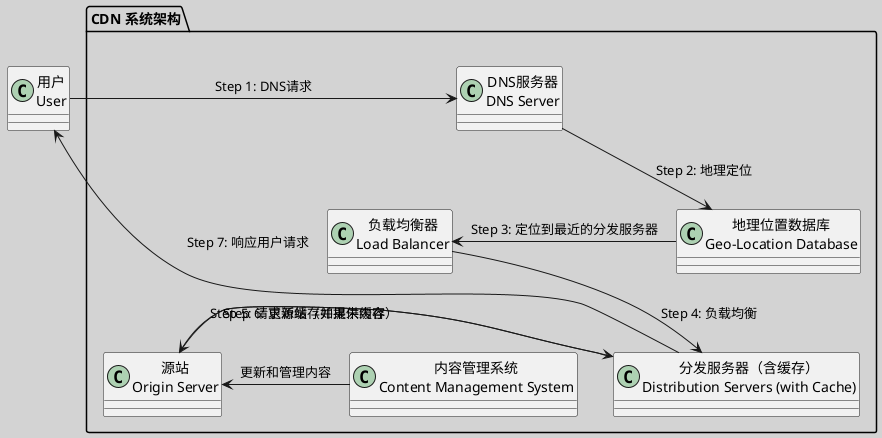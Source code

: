 @startuml
skinparam backgroundColor #D3D3D3
!define RECTANGLE class
!define DATABASE class

RECTANGLE "用户\nUser" as User

package "CDN 系统架构" {
    RECTANGLE "源站\nOrigin Server" as Origin
    DATABASE "分发服务器（含缓存）\nDistribution Servers (with Cache)" as DS
    RECTANGLE "负载均衡器\nLoad Balancer" as LB
    RECTANGLE "内容管理系统\nContent Management System" as CMS
    RECTANGLE "DNS服务器\nDNS Server" as DNSServer
    RECTANGLE "地理位置数据库\nGeo-Location Database" as GeoDB

    User -right-> DNSServer : "Step 1: DNS请求"
    DNSServer -down-> GeoDB : "Step 2: 地理定位"
    GeoDB -left-> LB : "Step 3: 定位到最近的分发服务器"
    LB -down-> DS : "Step 4: 负载均衡"
    DS -down-> Origin : "Step 5: 请求源站（如果未缓存）"
    Origin -right-> DS : "Step 6: 更新缓存并提供内容"
    DS -up-> User : "Step 7: 响应用户请求"
    CMS -left-> Origin : "更新和管理内容"
}

@enduml
